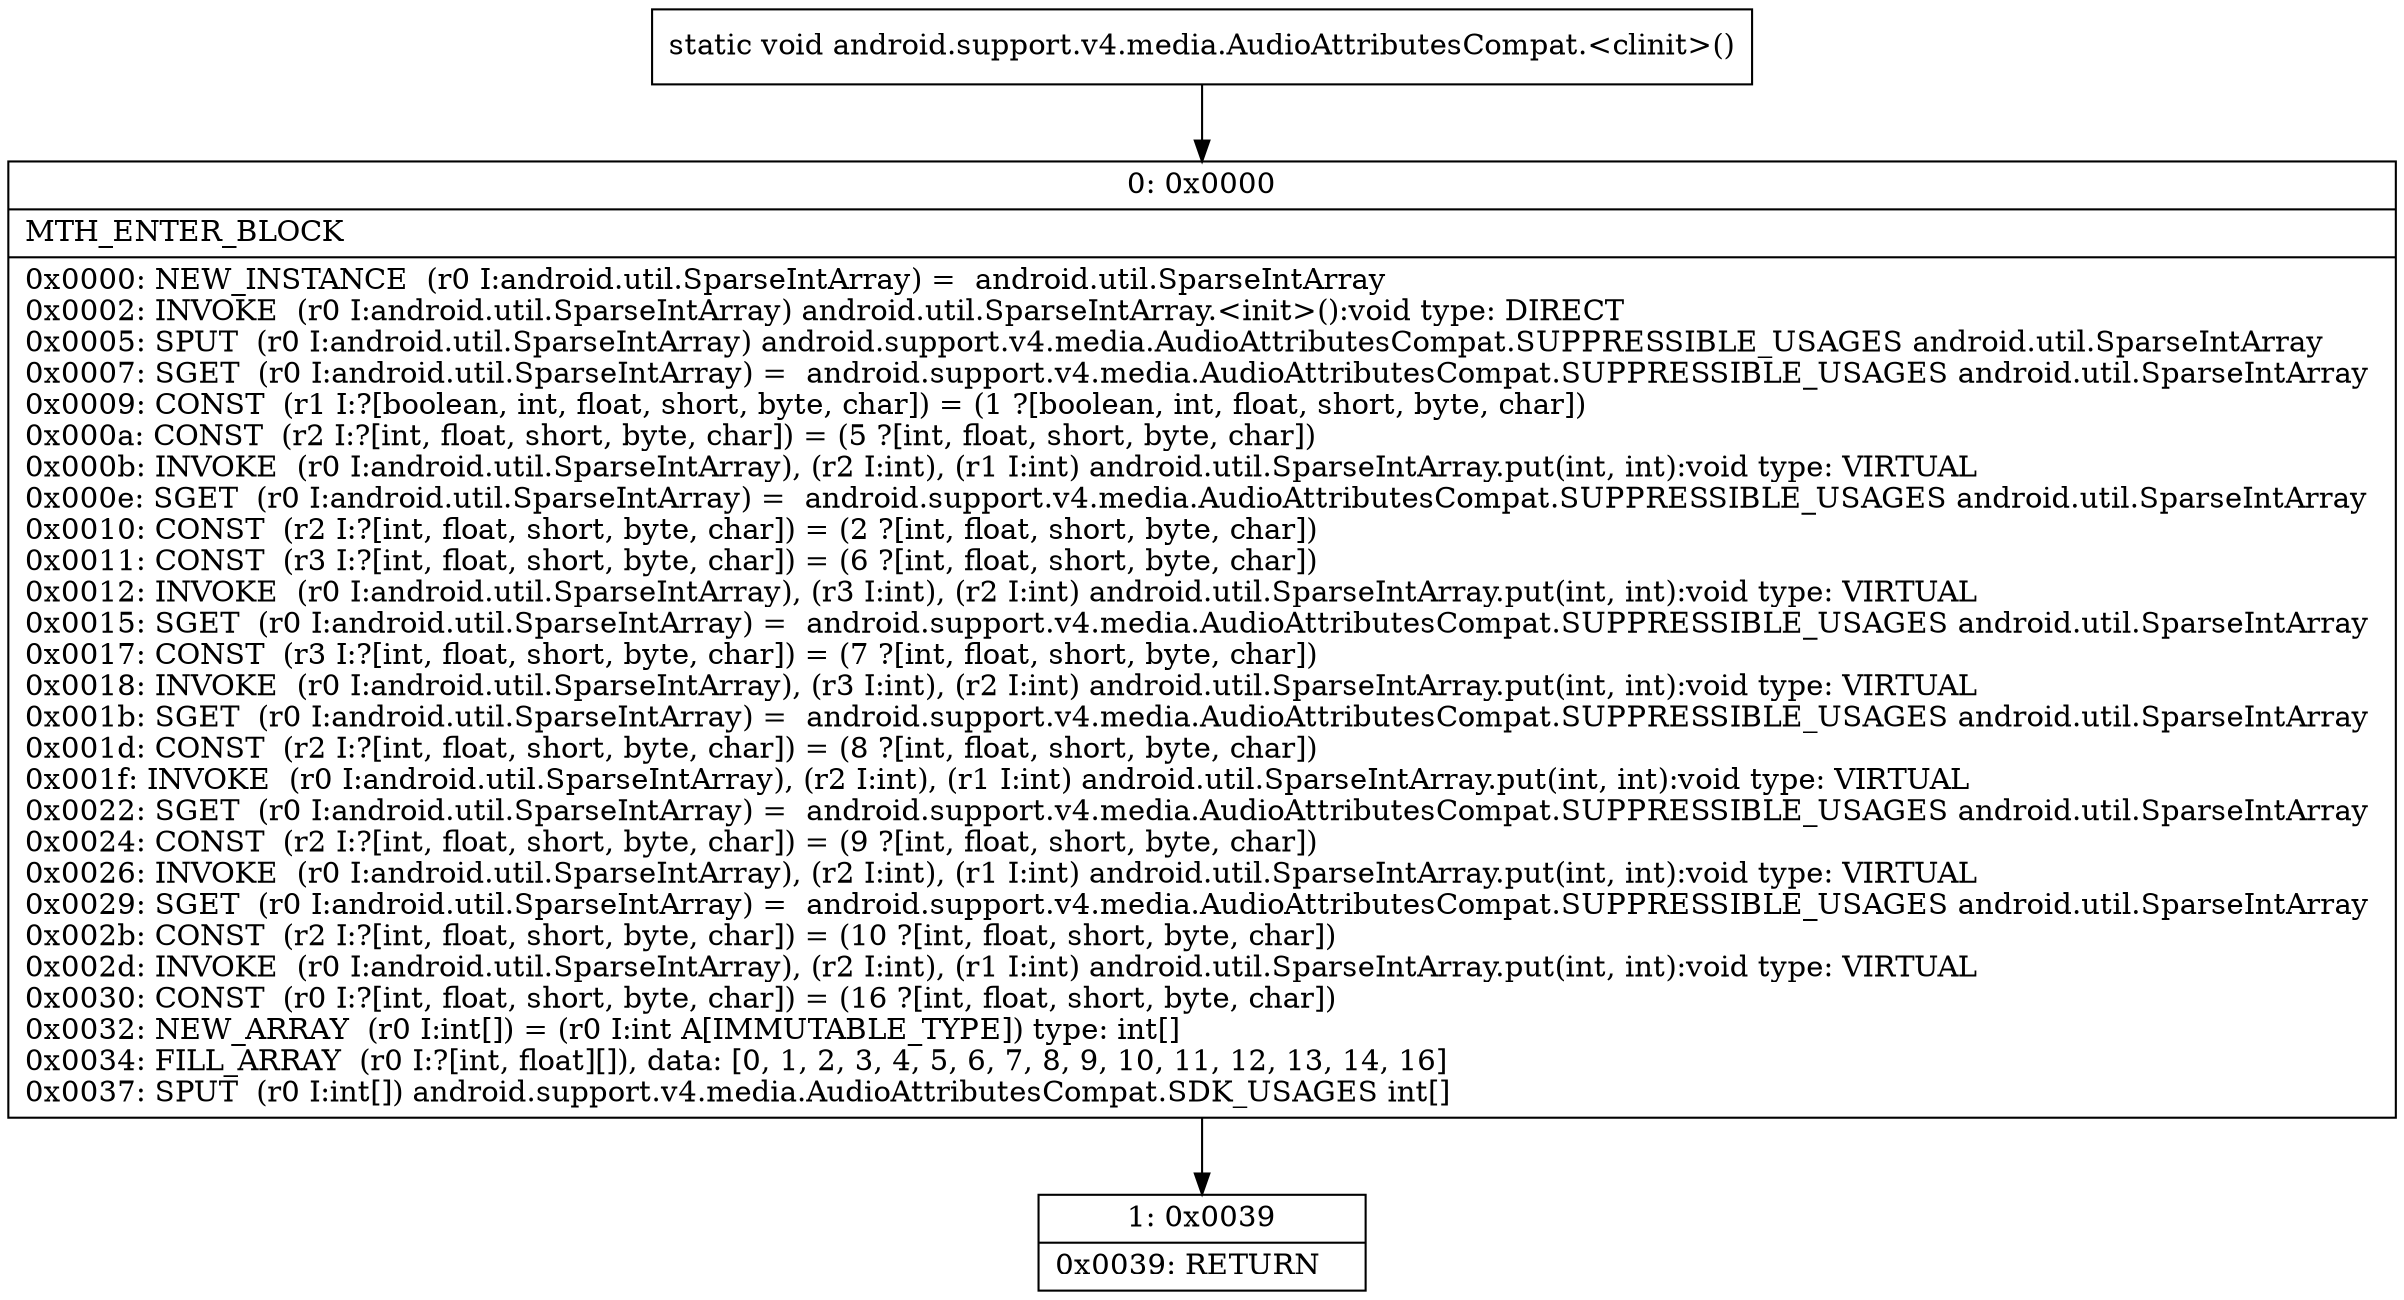 digraph "CFG forandroid.support.v4.media.AudioAttributesCompat.\<clinit\>()V" {
Node_0 [shape=record,label="{0\:\ 0x0000|MTH_ENTER_BLOCK\l|0x0000: NEW_INSTANCE  (r0 I:android.util.SparseIntArray) =  android.util.SparseIntArray \l0x0002: INVOKE  (r0 I:android.util.SparseIntArray) android.util.SparseIntArray.\<init\>():void type: DIRECT \l0x0005: SPUT  (r0 I:android.util.SparseIntArray) android.support.v4.media.AudioAttributesCompat.SUPPRESSIBLE_USAGES android.util.SparseIntArray \l0x0007: SGET  (r0 I:android.util.SparseIntArray) =  android.support.v4.media.AudioAttributesCompat.SUPPRESSIBLE_USAGES android.util.SparseIntArray \l0x0009: CONST  (r1 I:?[boolean, int, float, short, byte, char]) = (1 ?[boolean, int, float, short, byte, char]) \l0x000a: CONST  (r2 I:?[int, float, short, byte, char]) = (5 ?[int, float, short, byte, char]) \l0x000b: INVOKE  (r0 I:android.util.SparseIntArray), (r2 I:int), (r1 I:int) android.util.SparseIntArray.put(int, int):void type: VIRTUAL \l0x000e: SGET  (r0 I:android.util.SparseIntArray) =  android.support.v4.media.AudioAttributesCompat.SUPPRESSIBLE_USAGES android.util.SparseIntArray \l0x0010: CONST  (r2 I:?[int, float, short, byte, char]) = (2 ?[int, float, short, byte, char]) \l0x0011: CONST  (r3 I:?[int, float, short, byte, char]) = (6 ?[int, float, short, byte, char]) \l0x0012: INVOKE  (r0 I:android.util.SparseIntArray), (r3 I:int), (r2 I:int) android.util.SparseIntArray.put(int, int):void type: VIRTUAL \l0x0015: SGET  (r0 I:android.util.SparseIntArray) =  android.support.v4.media.AudioAttributesCompat.SUPPRESSIBLE_USAGES android.util.SparseIntArray \l0x0017: CONST  (r3 I:?[int, float, short, byte, char]) = (7 ?[int, float, short, byte, char]) \l0x0018: INVOKE  (r0 I:android.util.SparseIntArray), (r3 I:int), (r2 I:int) android.util.SparseIntArray.put(int, int):void type: VIRTUAL \l0x001b: SGET  (r0 I:android.util.SparseIntArray) =  android.support.v4.media.AudioAttributesCompat.SUPPRESSIBLE_USAGES android.util.SparseIntArray \l0x001d: CONST  (r2 I:?[int, float, short, byte, char]) = (8 ?[int, float, short, byte, char]) \l0x001f: INVOKE  (r0 I:android.util.SparseIntArray), (r2 I:int), (r1 I:int) android.util.SparseIntArray.put(int, int):void type: VIRTUAL \l0x0022: SGET  (r0 I:android.util.SparseIntArray) =  android.support.v4.media.AudioAttributesCompat.SUPPRESSIBLE_USAGES android.util.SparseIntArray \l0x0024: CONST  (r2 I:?[int, float, short, byte, char]) = (9 ?[int, float, short, byte, char]) \l0x0026: INVOKE  (r0 I:android.util.SparseIntArray), (r2 I:int), (r1 I:int) android.util.SparseIntArray.put(int, int):void type: VIRTUAL \l0x0029: SGET  (r0 I:android.util.SparseIntArray) =  android.support.v4.media.AudioAttributesCompat.SUPPRESSIBLE_USAGES android.util.SparseIntArray \l0x002b: CONST  (r2 I:?[int, float, short, byte, char]) = (10 ?[int, float, short, byte, char]) \l0x002d: INVOKE  (r0 I:android.util.SparseIntArray), (r2 I:int), (r1 I:int) android.util.SparseIntArray.put(int, int):void type: VIRTUAL \l0x0030: CONST  (r0 I:?[int, float, short, byte, char]) = (16 ?[int, float, short, byte, char]) \l0x0032: NEW_ARRAY  (r0 I:int[]) = (r0 I:int A[IMMUTABLE_TYPE]) type: int[] \l0x0034: FILL_ARRAY  (r0 I:?[int, float][]), data: [0, 1, 2, 3, 4, 5, 6, 7, 8, 9, 10, 11, 12, 13, 14, 16] \l0x0037: SPUT  (r0 I:int[]) android.support.v4.media.AudioAttributesCompat.SDK_USAGES int[] \l}"];
Node_1 [shape=record,label="{1\:\ 0x0039|0x0039: RETURN   \l}"];
MethodNode[shape=record,label="{static void android.support.v4.media.AudioAttributesCompat.\<clinit\>() }"];
MethodNode -> Node_0;
Node_0 -> Node_1;
}

